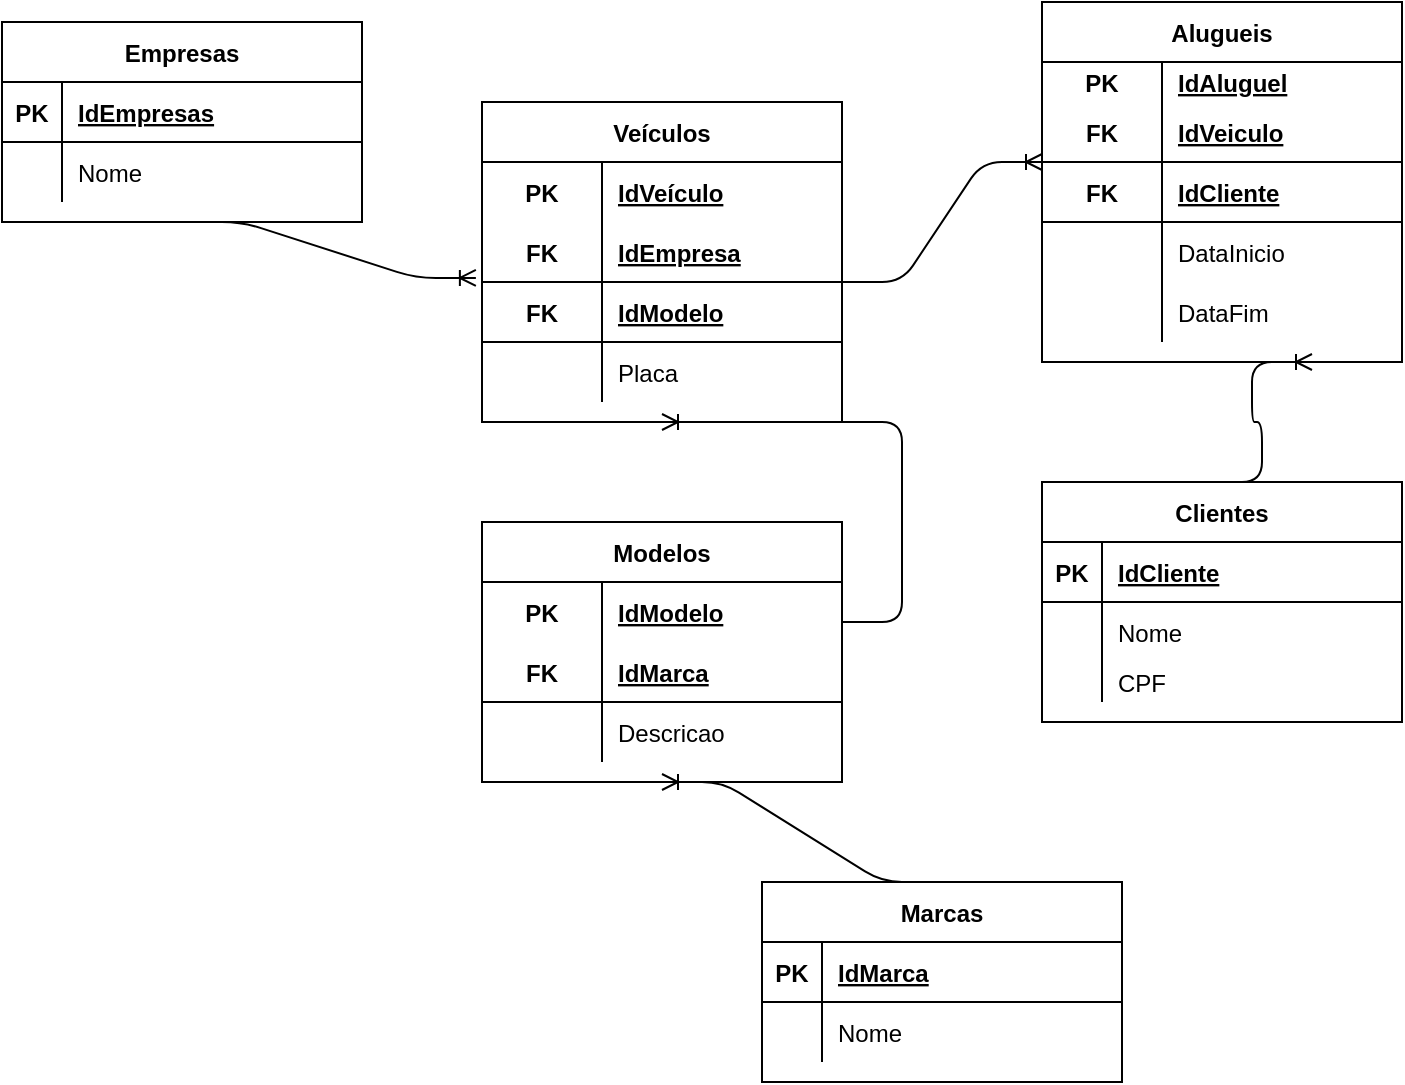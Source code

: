 <mxfile version="14.4.6" type="device"><diagram id="tW7BE_Z_7NfnnbWoO7l2" name="Page-1"><mxGraphModel dx="782" dy="431" grid="1" gridSize="10" guides="1" tooltips="1" connect="1" arrows="1" fold="1" page="1" pageScale="1" pageWidth="827" pageHeight="1169" math="0" shadow="0"><root><mxCell id="0"/><mxCell id="1" parent="0"/><mxCell id="8vmCEWLsAJehhKHte-8g-1" value="Empresas" style="shape=table;startSize=30;container=1;collapsible=1;childLayout=tableLayout;fixedRows=1;rowLines=0;fontStyle=1;align=center;resizeLast=1;" vertex="1" parent="1"><mxGeometry x="50" y="10" width="180" height="100" as="geometry"/></mxCell><mxCell id="8vmCEWLsAJehhKHte-8g-2" value="" style="shape=partialRectangle;collapsible=0;dropTarget=0;pointerEvents=0;fillColor=none;top=0;left=0;bottom=1;right=0;points=[[0,0.5],[1,0.5]];portConstraint=eastwest;" vertex="1" parent="8vmCEWLsAJehhKHte-8g-1"><mxGeometry y="30" width="180" height="30" as="geometry"/></mxCell><mxCell id="8vmCEWLsAJehhKHte-8g-3" value="PK" style="shape=partialRectangle;connectable=0;fillColor=none;top=0;left=0;bottom=0;right=0;fontStyle=1;overflow=hidden;" vertex="1" parent="8vmCEWLsAJehhKHte-8g-2"><mxGeometry width="30" height="30" as="geometry"/></mxCell><mxCell id="8vmCEWLsAJehhKHte-8g-4" value="IdEmpresas" style="shape=partialRectangle;connectable=0;fillColor=none;top=0;left=0;bottom=0;right=0;align=left;spacingLeft=6;fontStyle=5;overflow=hidden;" vertex="1" parent="8vmCEWLsAJehhKHte-8g-2"><mxGeometry x="30" width="150" height="30" as="geometry"/></mxCell><mxCell id="8vmCEWLsAJehhKHte-8g-5" value="" style="shape=partialRectangle;collapsible=0;dropTarget=0;pointerEvents=0;fillColor=none;top=0;left=0;bottom=0;right=0;points=[[0,0.5],[1,0.5]];portConstraint=eastwest;" vertex="1" parent="8vmCEWLsAJehhKHte-8g-1"><mxGeometry y="60" width="180" height="30" as="geometry"/></mxCell><mxCell id="8vmCEWLsAJehhKHte-8g-6" value="" style="shape=partialRectangle;connectable=0;fillColor=none;top=0;left=0;bottom=0;right=0;editable=1;overflow=hidden;" vertex="1" parent="8vmCEWLsAJehhKHte-8g-5"><mxGeometry width="30" height="30" as="geometry"/></mxCell><mxCell id="8vmCEWLsAJehhKHte-8g-7" value="Nome" style="shape=partialRectangle;connectable=0;fillColor=none;top=0;left=0;bottom=0;right=0;align=left;spacingLeft=6;overflow=hidden;" vertex="1" parent="8vmCEWLsAJehhKHte-8g-5"><mxGeometry x="30" width="150" height="30" as="geometry"/></mxCell><mxCell id="8vmCEWLsAJehhKHte-8g-14" value="Veículos" style="shape=table;startSize=30;container=1;collapsible=1;childLayout=tableLayout;fixedRows=1;rowLines=0;fontStyle=1;align=center;resizeLast=1;" vertex="1" parent="1"><mxGeometry x="290" y="50" width="180" height="160" as="geometry"/></mxCell><mxCell id="8vmCEWLsAJehhKHte-8g-15" value="" style="shape=partialRectangle;collapsible=0;dropTarget=0;pointerEvents=0;fillColor=none;top=0;left=0;bottom=0;right=0;points=[[0,0.5],[1,0.5]];portConstraint=eastwest;" vertex="1" parent="8vmCEWLsAJehhKHte-8g-14"><mxGeometry y="30" width="180" height="30" as="geometry"/></mxCell><mxCell id="8vmCEWLsAJehhKHte-8g-16" value="PK" style="shape=partialRectangle;connectable=0;fillColor=none;top=0;left=0;bottom=0;right=0;fontStyle=1;overflow=hidden;" vertex="1" parent="8vmCEWLsAJehhKHte-8g-15"><mxGeometry width="60" height="30" as="geometry"/></mxCell><mxCell id="8vmCEWLsAJehhKHte-8g-17" value="IdVeículo" style="shape=partialRectangle;connectable=0;fillColor=none;top=0;left=0;bottom=0;right=0;align=left;spacingLeft=6;fontStyle=5;overflow=hidden;" vertex="1" parent="8vmCEWLsAJehhKHte-8g-15"><mxGeometry x="60" width="120" height="30" as="geometry"/></mxCell><mxCell id="8vmCEWLsAJehhKHte-8g-18" value="" style="shape=partialRectangle;collapsible=0;dropTarget=0;pointerEvents=0;fillColor=none;top=0;left=0;bottom=1;right=0;points=[[0,0.5],[1,0.5]];portConstraint=eastwest;" vertex="1" parent="8vmCEWLsAJehhKHte-8g-14"><mxGeometry y="60" width="180" height="30" as="geometry"/></mxCell><mxCell id="8vmCEWLsAJehhKHte-8g-19" value="FK" style="shape=partialRectangle;connectable=0;fillColor=none;top=0;left=0;bottom=0;right=0;fontStyle=1;overflow=hidden;" vertex="1" parent="8vmCEWLsAJehhKHte-8g-18"><mxGeometry width="60" height="30" as="geometry"/></mxCell><mxCell id="8vmCEWLsAJehhKHte-8g-20" value="IdEmpresa" style="shape=partialRectangle;connectable=0;fillColor=none;top=0;left=0;bottom=0;right=0;align=left;spacingLeft=6;fontStyle=5;overflow=hidden;" vertex="1" parent="8vmCEWLsAJehhKHte-8g-18"><mxGeometry x="60" width="120" height="30" as="geometry"/></mxCell><mxCell id="8vmCEWLsAJehhKHte-8g-79" value="" style="shape=partialRectangle;collapsible=0;dropTarget=0;pointerEvents=0;fillColor=none;top=0;left=0;bottom=1;right=0;points=[[0,0.5],[1,0.5]];portConstraint=eastwest;" vertex="1" parent="8vmCEWLsAJehhKHte-8g-14"><mxGeometry y="90" width="180" height="30" as="geometry"/></mxCell><mxCell id="8vmCEWLsAJehhKHte-8g-80" value="FK" style="shape=partialRectangle;connectable=0;fillColor=none;top=0;left=0;bottom=0;right=0;fontStyle=1;overflow=hidden;" vertex="1" parent="8vmCEWLsAJehhKHte-8g-79"><mxGeometry width="60" height="30" as="geometry"/></mxCell><mxCell id="8vmCEWLsAJehhKHte-8g-81" value="IdModelo" style="shape=partialRectangle;connectable=0;fillColor=none;top=0;left=0;bottom=0;right=0;align=left;spacingLeft=6;fontStyle=5;overflow=hidden;" vertex="1" parent="8vmCEWLsAJehhKHte-8g-79"><mxGeometry x="60" width="120" height="30" as="geometry"/></mxCell><mxCell id="8vmCEWLsAJehhKHte-8g-21" value="" style="shape=partialRectangle;collapsible=0;dropTarget=0;pointerEvents=0;fillColor=none;top=0;left=0;bottom=0;right=0;points=[[0,0.5],[1,0.5]];portConstraint=eastwest;" vertex="1" parent="8vmCEWLsAJehhKHte-8g-14"><mxGeometry y="120" width="180" height="30" as="geometry"/></mxCell><mxCell id="8vmCEWLsAJehhKHte-8g-22" value="" style="shape=partialRectangle;connectable=0;fillColor=none;top=0;left=0;bottom=0;right=0;editable=1;overflow=hidden;" vertex="1" parent="8vmCEWLsAJehhKHte-8g-21"><mxGeometry width="60" height="30" as="geometry"/></mxCell><mxCell id="8vmCEWLsAJehhKHte-8g-23" value="Placa" style="shape=partialRectangle;connectable=0;fillColor=none;top=0;left=0;bottom=0;right=0;align=left;spacingLeft=6;overflow=hidden;" vertex="1" parent="8vmCEWLsAJehhKHte-8g-21"><mxGeometry x="60" width="120" height="30" as="geometry"/></mxCell><mxCell id="8vmCEWLsAJehhKHte-8g-27" value="Alugueis" style="shape=table;startSize=30;container=1;collapsible=1;childLayout=tableLayout;fixedRows=1;rowLines=0;fontStyle=1;align=center;resizeLast=1;" vertex="1" parent="1"><mxGeometry x="570" width="180" height="180" as="geometry"/></mxCell><mxCell id="8vmCEWLsAJehhKHte-8g-28" value="" style="shape=partialRectangle;collapsible=0;dropTarget=0;pointerEvents=0;fillColor=none;top=0;left=0;bottom=0;right=0;points=[[0,0.5],[1,0.5]];portConstraint=eastwest;" vertex="1" parent="8vmCEWLsAJehhKHte-8g-27"><mxGeometry y="30" width="180" height="20" as="geometry"/></mxCell><mxCell id="8vmCEWLsAJehhKHte-8g-29" value="PK" style="shape=partialRectangle;connectable=0;fillColor=none;top=0;left=0;bottom=0;right=0;fontStyle=1;overflow=hidden;" vertex="1" parent="8vmCEWLsAJehhKHte-8g-28"><mxGeometry width="60" height="20" as="geometry"/></mxCell><mxCell id="8vmCEWLsAJehhKHte-8g-30" value="IdAluguel" style="shape=partialRectangle;connectable=0;fillColor=none;top=0;left=0;bottom=0;right=0;align=left;spacingLeft=6;fontStyle=5;overflow=hidden;" vertex="1" parent="8vmCEWLsAJehhKHte-8g-28"><mxGeometry x="60" width="120" height="20" as="geometry"/></mxCell><mxCell id="8vmCEWLsAJehhKHte-8g-31" value="" style="shape=partialRectangle;collapsible=0;dropTarget=0;pointerEvents=0;fillColor=none;top=0;left=0;bottom=1;right=0;points=[[0,0.5],[1,0.5]];portConstraint=eastwest;" vertex="1" parent="8vmCEWLsAJehhKHte-8g-27"><mxGeometry y="50" width="180" height="30" as="geometry"/></mxCell><mxCell id="8vmCEWLsAJehhKHte-8g-32" value="FK" style="shape=partialRectangle;connectable=0;fillColor=none;top=0;left=0;bottom=0;right=0;fontStyle=1;overflow=hidden;" vertex="1" parent="8vmCEWLsAJehhKHte-8g-31"><mxGeometry width="60" height="30" as="geometry"/></mxCell><mxCell id="8vmCEWLsAJehhKHte-8g-33" value="IdVeiculo" style="shape=partialRectangle;connectable=0;fillColor=none;top=0;left=0;bottom=0;right=0;align=left;spacingLeft=6;fontStyle=5;overflow=hidden;" vertex="1" parent="8vmCEWLsAJehhKHte-8g-31"><mxGeometry x="60" width="120" height="30" as="geometry"/></mxCell><mxCell id="8vmCEWLsAJehhKHte-8g-82" value="" style="shape=partialRectangle;collapsible=0;dropTarget=0;pointerEvents=0;fillColor=none;top=0;left=0;bottom=1;right=0;points=[[0,0.5],[1,0.5]];portConstraint=eastwest;" vertex="1" parent="8vmCEWLsAJehhKHte-8g-27"><mxGeometry y="80" width="180" height="30" as="geometry"/></mxCell><mxCell id="8vmCEWLsAJehhKHte-8g-83" value="FK" style="shape=partialRectangle;connectable=0;fillColor=none;top=0;left=0;bottom=0;right=0;fontStyle=1;overflow=hidden;" vertex="1" parent="8vmCEWLsAJehhKHte-8g-82"><mxGeometry width="60" height="30" as="geometry"/></mxCell><mxCell id="8vmCEWLsAJehhKHte-8g-84" value="IdCliente" style="shape=partialRectangle;connectable=0;fillColor=none;top=0;left=0;bottom=0;right=0;align=left;spacingLeft=6;fontStyle=5;overflow=hidden;" vertex="1" parent="8vmCEWLsAJehhKHte-8g-82"><mxGeometry x="60" width="120" height="30" as="geometry"/></mxCell><mxCell id="8vmCEWLsAJehhKHte-8g-34" value="" style="shape=partialRectangle;collapsible=0;dropTarget=0;pointerEvents=0;fillColor=none;top=0;left=0;bottom=0;right=0;points=[[0,0.5],[1,0.5]];portConstraint=eastwest;" vertex="1" parent="8vmCEWLsAJehhKHte-8g-27"><mxGeometry y="110" width="180" height="30" as="geometry"/></mxCell><mxCell id="8vmCEWLsAJehhKHte-8g-35" value="" style="shape=partialRectangle;connectable=0;fillColor=none;top=0;left=0;bottom=0;right=0;editable=1;overflow=hidden;" vertex="1" parent="8vmCEWLsAJehhKHte-8g-34"><mxGeometry width="60" height="30" as="geometry"/></mxCell><mxCell id="8vmCEWLsAJehhKHte-8g-36" value="DataInicio" style="shape=partialRectangle;connectable=0;fillColor=none;top=0;left=0;bottom=0;right=0;align=left;spacingLeft=6;overflow=hidden;" vertex="1" parent="8vmCEWLsAJehhKHte-8g-34"><mxGeometry x="60" width="120" height="30" as="geometry"/></mxCell><mxCell id="8vmCEWLsAJehhKHte-8g-37" value="" style="shape=partialRectangle;collapsible=0;dropTarget=0;pointerEvents=0;fillColor=none;top=0;left=0;bottom=0;right=0;points=[[0,0.5],[1,0.5]];portConstraint=eastwest;" vertex="1" parent="8vmCEWLsAJehhKHte-8g-27"><mxGeometry y="140" width="180" height="30" as="geometry"/></mxCell><mxCell id="8vmCEWLsAJehhKHte-8g-38" value="" style="shape=partialRectangle;connectable=0;fillColor=none;top=0;left=0;bottom=0;right=0;editable=1;overflow=hidden;" vertex="1" parent="8vmCEWLsAJehhKHte-8g-37"><mxGeometry width="60" height="30" as="geometry"/></mxCell><mxCell id="8vmCEWLsAJehhKHte-8g-39" value="DataFim" style="shape=partialRectangle;connectable=0;fillColor=none;top=0;left=0;bottom=0;right=0;align=left;spacingLeft=6;overflow=hidden;" vertex="1" parent="8vmCEWLsAJehhKHte-8g-37"><mxGeometry x="60" width="120" height="30" as="geometry"/></mxCell><mxCell id="8vmCEWLsAJehhKHte-8g-40" value="Clientes" style="shape=table;startSize=30;container=1;collapsible=1;childLayout=tableLayout;fixedRows=1;rowLines=0;fontStyle=1;align=center;resizeLast=1;" vertex="1" parent="1"><mxGeometry x="570" y="240" width="180" height="120" as="geometry"/></mxCell><mxCell id="8vmCEWLsAJehhKHte-8g-41" value="" style="shape=partialRectangle;collapsible=0;dropTarget=0;pointerEvents=0;fillColor=none;top=0;left=0;bottom=1;right=0;points=[[0,0.5],[1,0.5]];portConstraint=eastwest;" vertex="1" parent="8vmCEWLsAJehhKHte-8g-40"><mxGeometry y="30" width="180" height="30" as="geometry"/></mxCell><mxCell id="8vmCEWLsAJehhKHte-8g-42" value="PK" style="shape=partialRectangle;connectable=0;fillColor=none;top=0;left=0;bottom=0;right=0;fontStyle=1;overflow=hidden;" vertex="1" parent="8vmCEWLsAJehhKHte-8g-41"><mxGeometry width="30" height="30" as="geometry"/></mxCell><mxCell id="8vmCEWLsAJehhKHte-8g-43" value="IdCliente" style="shape=partialRectangle;connectable=0;fillColor=none;top=0;left=0;bottom=0;right=0;align=left;spacingLeft=6;fontStyle=5;overflow=hidden;" vertex="1" parent="8vmCEWLsAJehhKHte-8g-41"><mxGeometry x="30" width="150" height="30" as="geometry"/></mxCell><mxCell id="8vmCEWLsAJehhKHte-8g-44" value="" style="shape=partialRectangle;collapsible=0;dropTarget=0;pointerEvents=0;fillColor=none;top=0;left=0;bottom=0;right=0;points=[[0,0.5],[1,0.5]];portConstraint=eastwest;" vertex="1" parent="8vmCEWLsAJehhKHte-8g-40"><mxGeometry y="60" width="180" height="30" as="geometry"/></mxCell><mxCell id="8vmCEWLsAJehhKHte-8g-45" value="" style="shape=partialRectangle;connectable=0;fillColor=none;top=0;left=0;bottom=0;right=0;editable=1;overflow=hidden;" vertex="1" parent="8vmCEWLsAJehhKHte-8g-44"><mxGeometry width="30" height="30" as="geometry"/></mxCell><mxCell id="8vmCEWLsAJehhKHte-8g-46" value="Nome" style="shape=partialRectangle;connectable=0;fillColor=none;top=0;left=0;bottom=0;right=0;align=left;spacingLeft=6;overflow=hidden;" vertex="1" parent="8vmCEWLsAJehhKHte-8g-44"><mxGeometry x="30" width="150" height="30" as="geometry"/></mxCell><mxCell id="8vmCEWLsAJehhKHte-8g-47" value="" style="shape=partialRectangle;collapsible=0;dropTarget=0;pointerEvents=0;fillColor=none;top=0;left=0;bottom=0;right=0;points=[[0,0.5],[1,0.5]];portConstraint=eastwest;" vertex="1" parent="8vmCEWLsAJehhKHte-8g-40"><mxGeometry y="90" width="180" height="20" as="geometry"/></mxCell><mxCell id="8vmCEWLsAJehhKHte-8g-48" value="" style="shape=partialRectangle;connectable=0;fillColor=none;top=0;left=0;bottom=0;right=0;editable=1;overflow=hidden;" vertex="1" parent="8vmCEWLsAJehhKHte-8g-47"><mxGeometry width="30" height="20" as="geometry"/></mxCell><mxCell id="8vmCEWLsAJehhKHte-8g-49" value="CPF" style="shape=partialRectangle;connectable=0;fillColor=none;top=0;left=0;bottom=0;right=0;align=left;spacingLeft=6;overflow=hidden;" vertex="1" parent="8vmCEWLsAJehhKHte-8g-47"><mxGeometry x="30" width="150" height="20" as="geometry"/></mxCell><mxCell id="8vmCEWLsAJehhKHte-8g-53" value="Modelos" style="shape=table;startSize=30;container=1;collapsible=1;childLayout=tableLayout;fixedRows=1;rowLines=0;fontStyle=1;align=center;resizeLast=1;" vertex="1" parent="1"><mxGeometry x="290" y="260" width="180" height="130" as="geometry"/></mxCell><mxCell id="8vmCEWLsAJehhKHte-8g-54" value="" style="shape=partialRectangle;collapsible=0;dropTarget=0;pointerEvents=0;fillColor=none;top=0;left=0;bottom=0;right=0;points=[[0,0.5],[1,0.5]];portConstraint=eastwest;" vertex="1" parent="8vmCEWLsAJehhKHte-8g-53"><mxGeometry y="30" width="180" height="30" as="geometry"/></mxCell><mxCell id="8vmCEWLsAJehhKHte-8g-55" value="PK" style="shape=partialRectangle;connectable=0;fillColor=none;top=0;left=0;bottom=0;right=0;fontStyle=1;overflow=hidden;" vertex="1" parent="8vmCEWLsAJehhKHte-8g-54"><mxGeometry width="60" height="30" as="geometry"/></mxCell><mxCell id="8vmCEWLsAJehhKHte-8g-56" value="IdModelo" style="shape=partialRectangle;connectable=0;fillColor=none;top=0;left=0;bottom=0;right=0;align=left;spacingLeft=6;fontStyle=5;overflow=hidden;" vertex="1" parent="8vmCEWLsAJehhKHte-8g-54"><mxGeometry x="60" width="120" height="30" as="geometry"/></mxCell><mxCell id="8vmCEWLsAJehhKHte-8g-57" value="" style="shape=partialRectangle;collapsible=0;dropTarget=0;pointerEvents=0;fillColor=none;top=0;left=0;bottom=1;right=0;points=[[0,0.5],[1,0.5]];portConstraint=eastwest;" vertex="1" parent="8vmCEWLsAJehhKHte-8g-53"><mxGeometry y="60" width="180" height="30" as="geometry"/></mxCell><mxCell id="8vmCEWLsAJehhKHte-8g-58" value="FK" style="shape=partialRectangle;connectable=0;fillColor=none;top=0;left=0;bottom=0;right=0;fontStyle=1;overflow=hidden;" vertex="1" parent="8vmCEWLsAJehhKHte-8g-57"><mxGeometry width="60" height="30" as="geometry"/></mxCell><mxCell id="8vmCEWLsAJehhKHte-8g-59" value="IdMarca" style="shape=partialRectangle;connectable=0;fillColor=none;top=0;left=0;bottom=0;right=0;align=left;spacingLeft=6;fontStyle=5;overflow=hidden;" vertex="1" parent="8vmCEWLsAJehhKHte-8g-57"><mxGeometry x="60" width="120" height="30" as="geometry"/></mxCell><mxCell id="8vmCEWLsAJehhKHte-8g-60" value="" style="shape=partialRectangle;collapsible=0;dropTarget=0;pointerEvents=0;fillColor=none;top=0;left=0;bottom=0;right=0;points=[[0,0.5],[1,0.5]];portConstraint=eastwest;" vertex="1" parent="8vmCEWLsAJehhKHte-8g-53"><mxGeometry y="90" width="180" height="30" as="geometry"/></mxCell><mxCell id="8vmCEWLsAJehhKHte-8g-61" value="" style="shape=partialRectangle;connectable=0;fillColor=none;top=0;left=0;bottom=0;right=0;editable=1;overflow=hidden;" vertex="1" parent="8vmCEWLsAJehhKHte-8g-60"><mxGeometry width="60" height="30" as="geometry"/></mxCell><mxCell id="8vmCEWLsAJehhKHte-8g-62" value="Descricao" style="shape=partialRectangle;connectable=0;fillColor=none;top=0;left=0;bottom=0;right=0;align=left;spacingLeft=6;overflow=hidden;" vertex="1" parent="8vmCEWLsAJehhKHte-8g-60"><mxGeometry x="60" width="120" height="30" as="geometry"/></mxCell><mxCell id="8vmCEWLsAJehhKHte-8g-66" value="Marcas" style="shape=table;startSize=30;container=1;collapsible=1;childLayout=tableLayout;fixedRows=1;rowLines=0;fontStyle=1;align=center;resizeLast=1;" vertex="1" parent="1"><mxGeometry x="430" y="440" width="180" height="100" as="geometry"/></mxCell><mxCell id="8vmCEWLsAJehhKHte-8g-67" value="" style="shape=partialRectangle;collapsible=0;dropTarget=0;pointerEvents=0;fillColor=none;top=0;left=0;bottom=1;right=0;points=[[0,0.5],[1,0.5]];portConstraint=eastwest;" vertex="1" parent="8vmCEWLsAJehhKHte-8g-66"><mxGeometry y="30" width="180" height="30" as="geometry"/></mxCell><mxCell id="8vmCEWLsAJehhKHte-8g-68" value="PK" style="shape=partialRectangle;connectable=0;fillColor=none;top=0;left=0;bottom=0;right=0;fontStyle=1;overflow=hidden;" vertex="1" parent="8vmCEWLsAJehhKHte-8g-67"><mxGeometry width="30" height="30" as="geometry"/></mxCell><mxCell id="8vmCEWLsAJehhKHte-8g-69" value="IdMarca" style="shape=partialRectangle;connectable=0;fillColor=none;top=0;left=0;bottom=0;right=0;align=left;spacingLeft=6;fontStyle=5;overflow=hidden;" vertex="1" parent="8vmCEWLsAJehhKHte-8g-67"><mxGeometry x="30" width="150" height="30" as="geometry"/></mxCell><mxCell id="8vmCEWLsAJehhKHte-8g-70" value="" style="shape=partialRectangle;collapsible=0;dropTarget=0;pointerEvents=0;fillColor=none;top=0;left=0;bottom=0;right=0;points=[[0,0.5],[1,0.5]];portConstraint=eastwest;" vertex="1" parent="8vmCEWLsAJehhKHte-8g-66"><mxGeometry y="60" width="180" height="30" as="geometry"/></mxCell><mxCell id="8vmCEWLsAJehhKHte-8g-71" value="" style="shape=partialRectangle;connectable=0;fillColor=none;top=0;left=0;bottom=0;right=0;editable=1;overflow=hidden;" vertex="1" parent="8vmCEWLsAJehhKHte-8g-70"><mxGeometry width="30" height="30" as="geometry"/></mxCell><mxCell id="8vmCEWLsAJehhKHte-8g-72" value="Nome" style="shape=partialRectangle;connectable=0;fillColor=none;top=0;left=0;bottom=0;right=0;align=left;spacingLeft=6;overflow=hidden;" vertex="1" parent="8vmCEWLsAJehhKHte-8g-70"><mxGeometry x="30" width="150" height="30" as="geometry"/></mxCell><mxCell id="8vmCEWLsAJehhKHte-8g-86" value="" style="edgeStyle=entityRelationEdgeStyle;fontSize=12;html=1;endArrow=ERoneToMany;exitX=0.5;exitY=1;exitDx=0;exitDy=0;entryX=-0.017;entryY=-0.067;entryDx=0;entryDy=0;entryPerimeter=0;" edge="1" parent="1" source="8vmCEWLsAJehhKHte-8g-1" target="8vmCEWLsAJehhKHte-8g-79"><mxGeometry width="100" height="100" relative="1" as="geometry"><mxPoint x="110" y="260" as="sourcePoint"/><mxPoint x="210" y="160" as="targetPoint"/></mxGeometry></mxCell><mxCell id="8vmCEWLsAJehhKHte-8g-87" value="" style="edgeStyle=entityRelationEdgeStyle;fontSize=12;html=1;endArrow=ERoneToMany;exitX=1;exitY=0;exitDx=0;exitDy=0;exitPerimeter=0;entryX=0;entryY=0;entryDx=0;entryDy=0;entryPerimeter=0;" edge="1" parent="1" source="8vmCEWLsAJehhKHte-8g-79" target="8vmCEWLsAJehhKHte-8g-82"><mxGeometry width="100" height="100" relative="1" as="geometry"><mxPoint x="350" y="240" as="sourcePoint"/><mxPoint x="450" y="140" as="targetPoint"/></mxGeometry></mxCell><mxCell id="8vmCEWLsAJehhKHte-8g-89" value="" style="edgeStyle=entityRelationEdgeStyle;fontSize=12;html=1;endArrow=ERoneToMany;entryX=0.75;entryY=1;entryDx=0;entryDy=0;" edge="1" parent="1" target="8vmCEWLsAJehhKHte-8g-27"><mxGeometry width="100" height="100" relative="1" as="geometry"><mxPoint x="650" y="240" as="sourcePoint"/><mxPoint x="670" y="180" as="targetPoint"/></mxGeometry></mxCell><mxCell id="8vmCEWLsAJehhKHte-8g-90" value="" style="edgeStyle=entityRelationEdgeStyle;fontSize=12;html=1;endArrow=ERoneToMany;entryX=0.5;entryY=1;entryDx=0;entryDy=0;" edge="1" parent="1" target="8vmCEWLsAJehhKHte-8g-14"><mxGeometry width="100" height="100" relative="1" as="geometry"><mxPoint x="470" y="310" as="sourcePoint"/><mxPoint x="570" y="210" as="targetPoint"/></mxGeometry></mxCell><mxCell id="8vmCEWLsAJehhKHte-8g-91" value="" style="edgeStyle=entityRelationEdgeStyle;fontSize=12;html=1;endArrow=ERoneToMany;exitX=0.5;exitY=0;exitDx=0;exitDy=0;entryX=0.5;entryY=1;entryDx=0;entryDy=0;" edge="1" parent="1" source="8vmCEWLsAJehhKHte-8g-66" target="8vmCEWLsAJehhKHte-8g-53"><mxGeometry width="100" height="100" relative="1" as="geometry"><mxPoint x="300" y="450" as="sourcePoint"/><mxPoint x="380" y="400" as="targetPoint"/></mxGeometry></mxCell></root></mxGraphModel></diagram></mxfile>